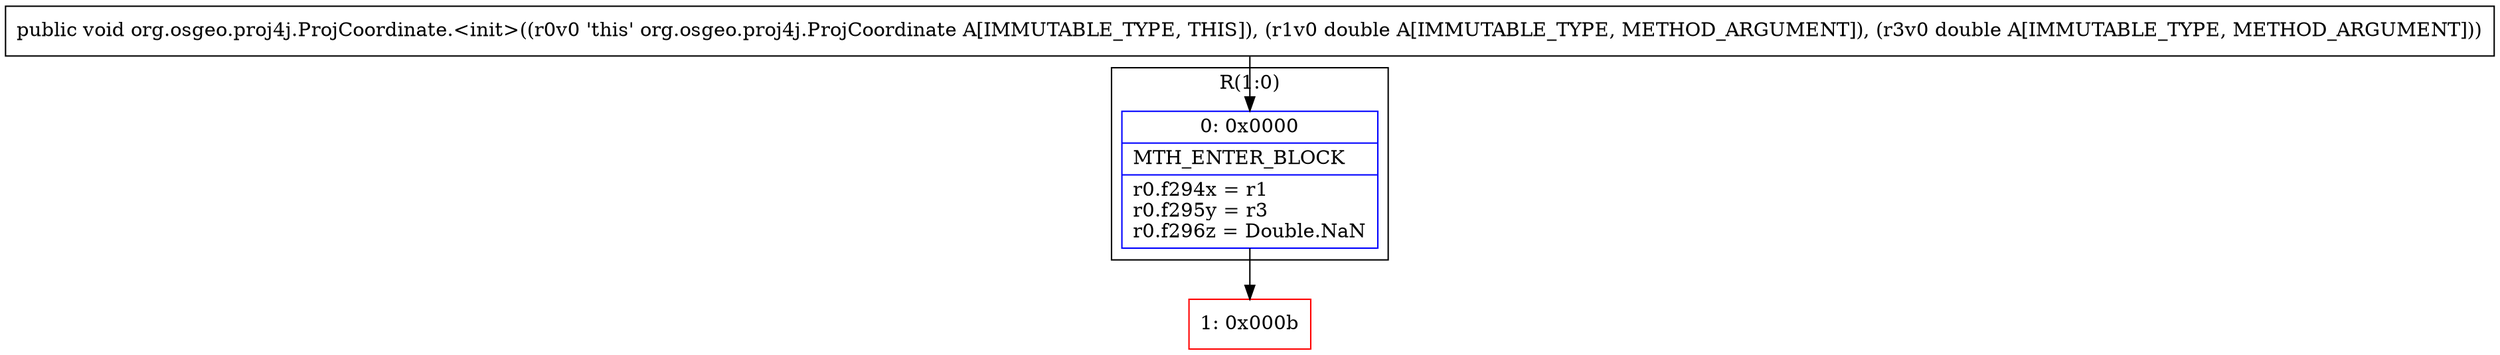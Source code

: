 digraph "CFG fororg.osgeo.proj4j.ProjCoordinate.\<init\>(DD)V" {
subgraph cluster_Region_1607453253 {
label = "R(1:0)";
node [shape=record,color=blue];
Node_0 [shape=record,label="{0\:\ 0x0000|MTH_ENTER_BLOCK\l|r0.f294x = r1\lr0.f295y = r3\lr0.f296z = Double.NaN\l}"];
}
Node_1 [shape=record,color=red,label="{1\:\ 0x000b}"];
MethodNode[shape=record,label="{public void org.osgeo.proj4j.ProjCoordinate.\<init\>((r0v0 'this' org.osgeo.proj4j.ProjCoordinate A[IMMUTABLE_TYPE, THIS]), (r1v0 double A[IMMUTABLE_TYPE, METHOD_ARGUMENT]), (r3v0 double A[IMMUTABLE_TYPE, METHOD_ARGUMENT])) }"];
MethodNode -> Node_0;
Node_0 -> Node_1;
}

